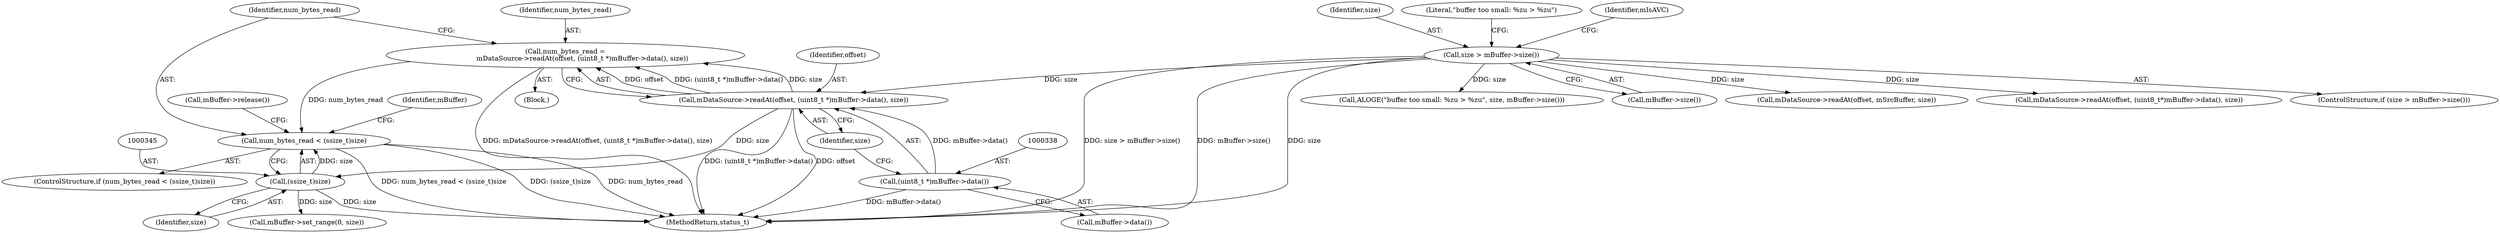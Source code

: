 digraph "0_Android_7a282fb64fef25349e9d341f102d9cea3bf75baf@API" {
"1000342" [label="(Call,num_bytes_read < (ssize_t)size)"];
"1000333" [label="(Call,num_bytes_read =\n                mDataSource->readAt(offset, (uint8_t *)mBuffer->data(), size))"];
"1000335" [label="(Call,mDataSource->readAt(offset, (uint8_t *)mBuffer->data(), size))"];
"1000337" [label="(Call,(uint8_t *)mBuffer->data())"];
"1000310" [label="(Call,size > mBuffer->size())"];
"1000344" [label="(Call,(ssize_t)size)"];
"1000342" [label="(Call,num_bytes_read < (ssize_t)size)"];
"1000335" [label="(Call,mDataSource->readAt(offset, (uint8_t *)mBuffer->data(), size))"];
"1000333" [label="(Call,num_bytes_read =\n                mDataSource->readAt(offset, (uint8_t *)mBuffer->data(), size))"];
"1000358" [label="(Call,mBuffer->set_range(0, size))"];
"1000348" [label="(Call,mBuffer->release())"];
"1000311" [label="(Identifier,size)"];
"1000314" [label="(Call,ALOGE(\"buffer too small: %zu > %zu\", size, mBuffer->size()))"];
"1000312" [label="(Call,mBuffer->size())"];
"1000341" [label="(ControlStructure,if (num_bytes_read < (ssize_t)size))"];
"1000310" [label="(Call,size > mBuffer->size())"];
"1000315" [label="(Literal,\"buffer too small: %zu > %zu\")"];
"1000339" [label="(Call,mBuffer->data())"];
"1000337" [label="(Call,(uint8_t *)mBuffer->data())"];
"1000324" [label="(Identifier,mIsAVC)"];
"1000766" [label="(MethodReturn,status_t)"];
"1000343" [label="(Identifier,num_bytes_read)"];
"1000532" [label="(Call,mDataSource->readAt(offset, mSrcBuffer, size))"];
"1000346" [label="(Identifier,size)"];
"1000522" [label="(Call,mDataSource->readAt(offset, (uint8_t*)mBuffer->data(), size))"];
"1000336" [label="(Identifier,offset)"];
"1000309" [label="(ControlStructure,if (size > mBuffer->size()))"];
"1000356" [label="(Identifier,mBuffer)"];
"1000331" [label="(Block,)"];
"1000344" [label="(Call,(ssize_t)size)"];
"1000340" [label="(Identifier,size)"];
"1000334" [label="(Identifier,num_bytes_read)"];
"1000342" -> "1000341"  [label="AST: "];
"1000342" -> "1000344"  [label="CFG: "];
"1000343" -> "1000342"  [label="AST: "];
"1000344" -> "1000342"  [label="AST: "];
"1000348" -> "1000342"  [label="CFG: "];
"1000356" -> "1000342"  [label="CFG: "];
"1000342" -> "1000766"  [label="DDG: (ssize_t)size"];
"1000342" -> "1000766"  [label="DDG: num_bytes_read"];
"1000342" -> "1000766"  [label="DDG: num_bytes_read < (ssize_t)size"];
"1000333" -> "1000342"  [label="DDG: num_bytes_read"];
"1000344" -> "1000342"  [label="DDG: size"];
"1000333" -> "1000331"  [label="AST: "];
"1000333" -> "1000335"  [label="CFG: "];
"1000334" -> "1000333"  [label="AST: "];
"1000335" -> "1000333"  [label="AST: "];
"1000343" -> "1000333"  [label="CFG: "];
"1000333" -> "1000766"  [label="DDG: mDataSource->readAt(offset, (uint8_t *)mBuffer->data(), size)"];
"1000335" -> "1000333"  [label="DDG: offset"];
"1000335" -> "1000333"  [label="DDG: (uint8_t *)mBuffer->data()"];
"1000335" -> "1000333"  [label="DDG: size"];
"1000335" -> "1000340"  [label="CFG: "];
"1000336" -> "1000335"  [label="AST: "];
"1000337" -> "1000335"  [label="AST: "];
"1000340" -> "1000335"  [label="AST: "];
"1000335" -> "1000766"  [label="DDG: offset"];
"1000335" -> "1000766"  [label="DDG: (uint8_t *)mBuffer->data()"];
"1000337" -> "1000335"  [label="DDG: mBuffer->data()"];
"1000310" -> "1000335"  [label="DDG: size"];
"1000335" -> "1000344"  [label="DDG: size"];
"1000337" -> "1000339"  [label="CFG: "];
"1000338" -> "1000337"  [label="AST: "];
"1000339" -> "1000337"  [label="AST: "];
"1000340" -> "1000337"  [label="CFG: "];
"1000337" -> "1000766"  [label="DDG: mBuffer->data()"];
"1000310" -> "1000309"  [label="AST: "];
"1000310" -> "1000312"  [label="CFG: "];
"1000311" -> "1000310"  [label="AST: "];
"1000312" -> "1000310"  [label="AST: "];
"1000315" -> "1000310"  [label="CFG: "];
"1000324" -> "1000310"  [label="CFG: "];
"1000310" -> "1000766"  [label="DDG: size > mBuffer->size()"];
"1000310" -> "1000766"  [label="DDG: mBuffer->size()"];
"1000310" -> "1000766"  [label="DDG: size"];
"1000310" -> "1000314"  [label="DDG: size"];
"1000310" -> "1000522"  [label="DDG: size"];
"1000310" -> "1000532"  [label="DDG: size"];
"1000344" -> "1000346"  [label="CFG: "];
"1000345" -> "1000344"  [label="AST: "];
"1000346" -> "1000344"  [label="AST: "];
"1000344" -> "1000766"  [label="DDG: size"];
"1000344" -> "1000358"  [label="DDG: size"];
}
